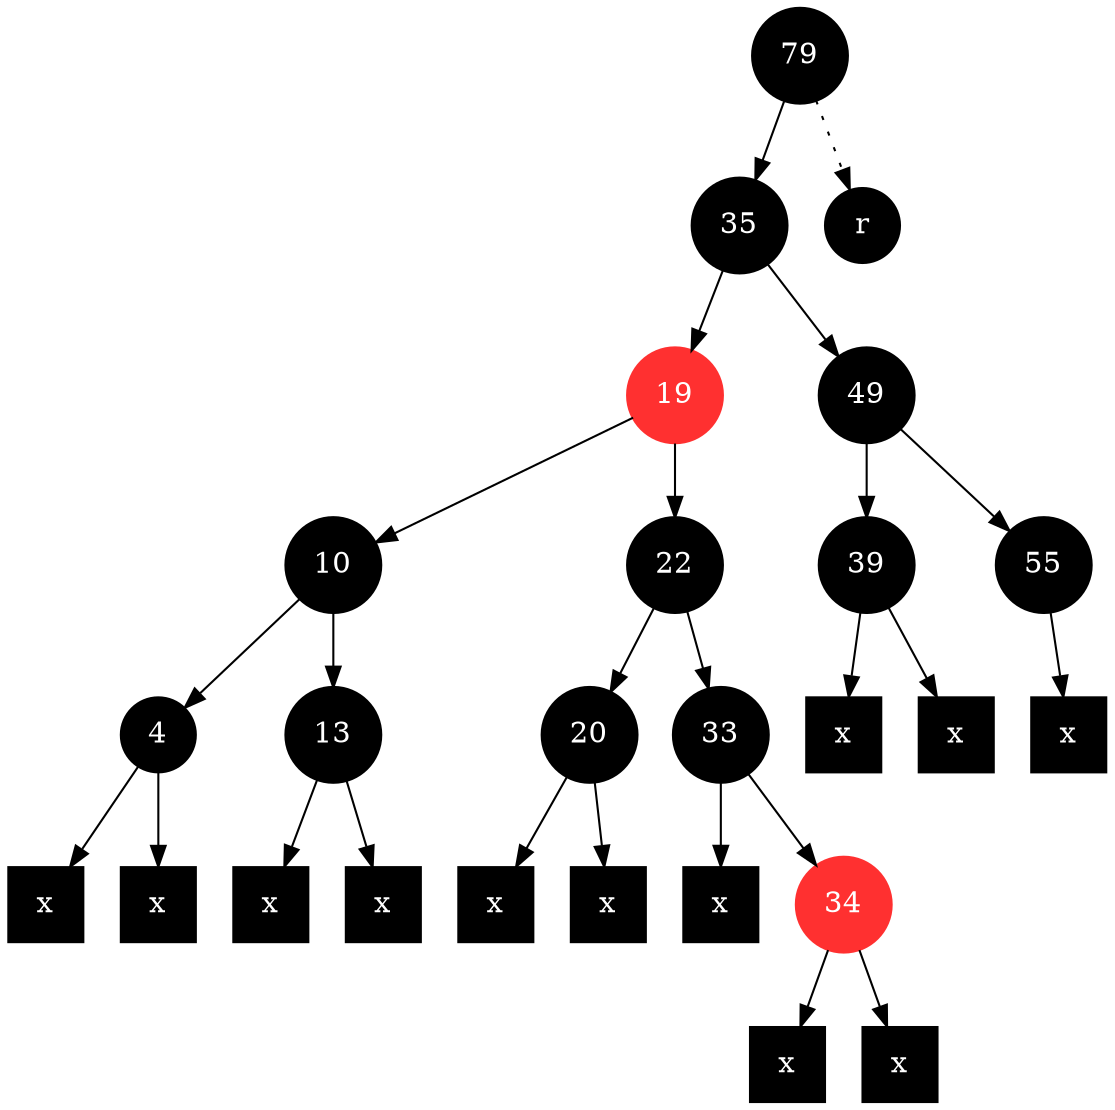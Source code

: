 digraph{
node [shape=circle,style=filled,color="black",fontcolor="white"];
19[color="firebrick1"]
79 -> 35
79 -> r[style="dotted"]
35 -> 19
35 -> 49
19 -> 10
19 -> 22
10 -> 4
10 -> 13
22 -> 20
22 -> 33

49 -> 39
49 -> 55
null1 [label="x",shape=square,style=filled,color="black",fontcolor="white",size="2,2"];
null2 [label="x",shape=square,style=filled,color="black",fontcolor="white"];
null3 [label="x",shape=square,style=filled,color="black",fontcolor="white"];
null4 [label="x",shape=square,style=filled,color="black",fontcolor="white"];
null5 [label="x",shape=square,style=filled,color="black",fontcolor="white"];
null6 [label="x",shape=square,style=filled,color="black",fontcolor="white"];
null7 [label="x",shape=square,style=filled,color="black",fontcolor="white"];
null8 [label="x",shape=square,style=filled,color="black",fontcolor="white"];
null9 [label="x",shape=square,style=filled,color="black",fontcolor="white"];
null10 [label="x",shape=square,style=filled,color="black",fontcolor="white"];
null11 [label="x",shape=square,style=filled,color="black",fontcolor="white"];
null12 [label="x",shape=square,style=filled,color="black",fontcolor="white"];

4 -> null1
4 -> null2
13 -> null3
13 -> null4
20 -> null5
20 -> null6
33 -> null7
34[color="firebrick1"]
33 -> 34
34 -> null8
34 -> null12
39 -> null9
39 -> null10
55 -> null11}
